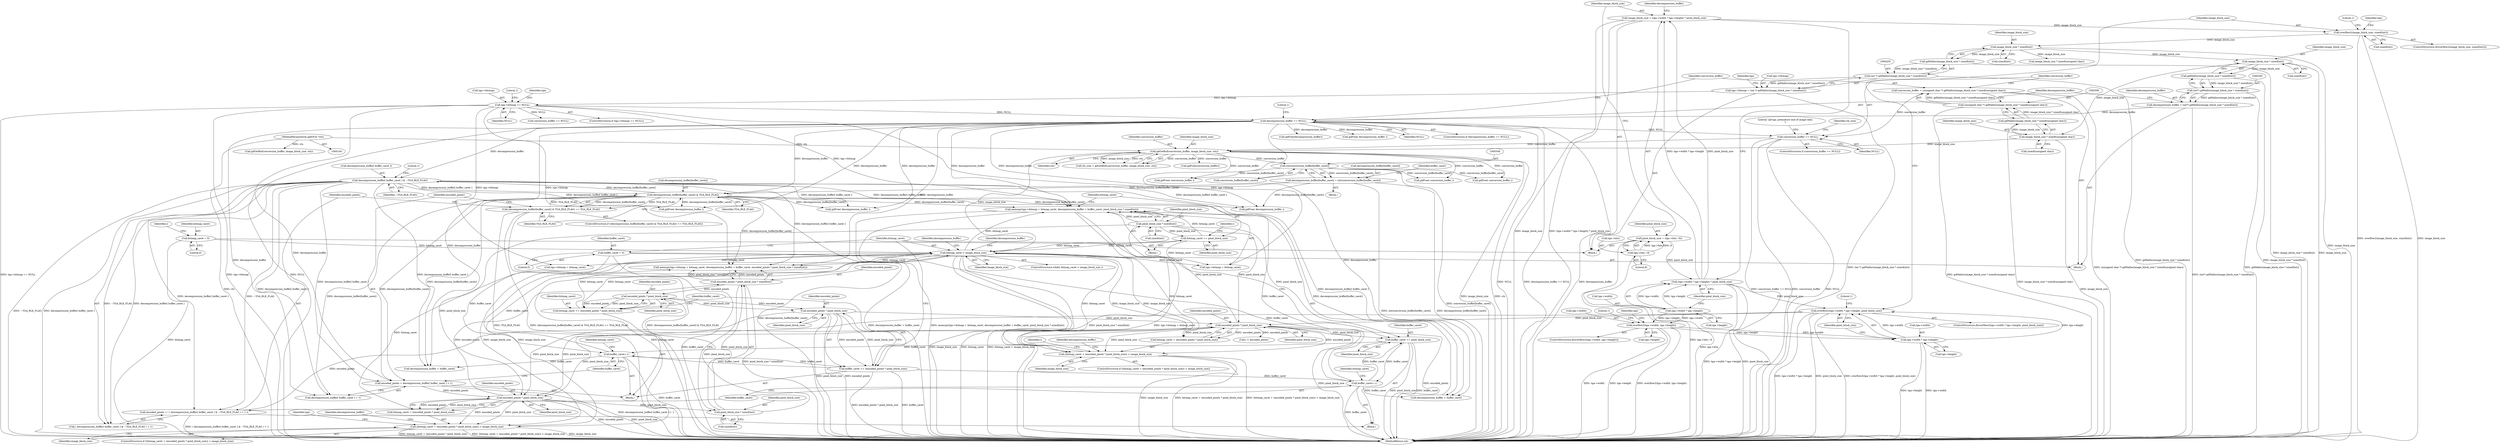 digraph "1_libgd_fb0e0cce0b9f25389ab56604c3547351617e1415@API" {
"1000409" [label="(Call,memcpy(tga->bitmap + bitmap_caret, decompression_buffer + buffer_caret, pixel_block_size * sizeof(int)))"];
"1000212" [label="(Call,tga->bitmap == NULL)"];
"1000200" [label="(Call,tga->bitmap = (int *) gdMalloc(image_block_size * sizeof(int)))"];
"1000204" [label="(Call,(int *) gdMalloc(image_block_size * sizeof(int)))"];
"1000206" [label="(Call,gdMalloc(image_block_size * sizeof(int)))"];
"1000207" [label="(Call,image_block_size * sizeof(int))"];
"1000177" [label="(Call,overflow2(image_block_size, sizeof(int)))"];
"1000117" [label="(Call,image_block_size = (tga->width * tga->height) * pixel_block_size)"];
"1000119" [label="(Call,(tga->width * tga->height) * pixel_block_size)"];
"1000120" [label="(Call,tga->width * tga->height)"];
"1000109" [label="(Call,pixel_block_size = (tga->bits / 8))"];
"1000111" [label="(Call,tga->bits / 8)"];
"1000422" [label="(Call,bitmap_caret += pixel_block_size)"];
"1000418" [label="(Call,pixel_block_size * sizeof(int))"];
"1000387" [label="(Call,encoded_pixels * pixel_block_size)"];
"1000372" [label="(Call,encoded_pixels = ( ( decompression_buffer[ buffer_caret ] & ~TGA_RLE_FLAG ) + 1 ))"];
"1000375" [label="(Call,decompression_buffer[ buffer_caret ] & ~TGA_RLE_FLAG)"];
"1000290" [label="(Call,decompression_buffer == NULL)"];
"1000280" [label="(Call,decompression_buffer = (int*) gdMalloc(image_block_size * sizeof(int)))"];
"1000282" [label="(Call,(int*) gdMalloc(image_block_size * sizeof(int)))"];
"1000284" [label="(Call,gdMalloc(image_block_size * sizeof(int)))"];
"1000285" [label="(Call,image_block_size * sizeof(int))"];
"1000365" [label="(Call,decompression_buffer[buffer_caret] & TGA_RLE_FLAG)"];
"1000344" [label="(Call,decompression_buffer[buffer_caret] = (int)conversion_buffer[buffer_caret])"];
"1000348" [label="(Call,(int)conversion_buffer[buffer_caret])"];
"1000320" [label="(Call,gdGetBuf(conversion_buffer, image_block_size, ctx))"];
"1000307" [label="(Call,conversion_buffer == NULL)"];
"1000297" [label="(Call,conversion_buffer = (unsigned char *) gdMalloc(image_block_size * sizeof(unsigned char)))"];
"1000299" [label="(Call,(unsigned char *) gdMalloc(image_block_size * sizeof(unsigned char)))"];
"1000301" [label="(Call,gdMalloc(image_block_size * sizeof(unsigned char)))"];
"1000302" [label="(Call,image_block_size * sizeof(unsigned char))"];
"1000105" [label="(MethodParameterIn,gdIOCtx *ctx)"];
"1000364" [label="(Call,(decompression_buffer[buffer_caret] & TGA_RLE_FLAG) == TGA_RLE_FLAG)"];
"1000477" [label="(Call,encoded_pixels * pixel_block_size)"];
"1000472" [label="(Call,encoded_pixels * pixel_block_size)"];
"1000464" [label="(Call,encoded_pixels * pixel_block_size * sizeof(int))"];
"1000443" [label="(Call,encoded_pixels * pixel_block_size)"];
"1000430" [label="(Call,encoded_pixels = decompression_buffer[ buffer_caret ] + 1)"];
"1000163" [label="(Call,overflow2(tga->width * tga->height, pixel_block_size))"];
"1000164" [label="(Call,tga->width * tga->height)"];
"1000151" [label="(Call,overflow2(tga->width, tga->height))"];
"1000466" [label="(Call,pixel_block_size * sizeof(int))"];
"1000359" [label="(Call,bitmap_caret < image_block_size)"];
"1000141" [label="(Call,bitmap_caret = 0)"];
"1000470" [label="(Call,bitmap_caret += (encoded_pixels * pixel_block_size))"];
"1000440" [label="(Call,(bitmap_caret + (encoded_pixels * pixel_block_size)) > image_block_size)"];
"1000384" [label="(Call,(bitmap_caret + (encoded_pixels * pixel_block_size)) > image_block_size)"];
"1000381" [label="(Call,buffer_caret++)"];
"1000355" [label="(Call,buffer_caret = 0)"];
"1000475" [label="(Call,buffer_caret += (encoded_pixels * pixel_block_size))"];
"1000437" [label="(Call,buffer_caret++)"];
"1000425" [label="(Call,buffer_caret += pixel_block_size)"];
"1000449" [label="(Identifier,decompression_buffer)"];
"1000150" [label="(ControlStructure,if(overflow2(tga->width, tga->height)))"];
"1000175" [label="(Literal,1)"];
"1000143" [label="(Literal,0)"];
"1000350" [label="(Call,conversion_buffer[buffer_caret])"];
"1000141" [label="(Call,bitmap_caret = 0)"];
"1000161" [label="(Literal,1)"];
"1000441" [label="(Call,bitmap_caret + (encoded_pixels * pixel_block_size))"];
"1000119" [label="(Call,(tga->width * tga->height) * pixel_block_size)"];
"1000407" [label="(Identifier,i)"];
"1000419" [label="(Identifier,pixel_block_size)"];
"1000466" [label="(Call,pixel_block_size * sizeof(int))"];
"1000177" [label="(Call,overflow2(image_block_size, sizeof(int)))"];
"1000120" [label="(Call,tga->width * tga->height)"];
"1000213" [label="(Call,tga->bitmap)"];
"1000431" [label="(Identifier,encoded_pixels)"];
"1000374" [label="(Call,( decompression_buffer[ buffer_caret ] & ~TGA_RLE_FLAG ) + 1)"];
"1000458" [label="(Identifier,tga)"];
"1000312" [label="(Literal,\"gd-tga: premature end of image data\n\")"];
"1000427" [label="(Identifier,pixel_block_size)"];
"1000308" [label="(Identifier,conversion_buffer)"];
"1000112" [label="(Call,tga->bits)"];
"1000107" [label="(Block,)"];
"1000281" [label="(Identifier,decompression_buffer)"];
"1000382" [label="(Identifier,buffer_caret)"];
"1000473" [label="(Identifier,encoded_pixels)"];
"1000372" [label="(Call,encoded_pixels = ( ( decompression_buffer[ buffer_caret ] & ~TGA_RLE_FLAG ) + 1 ))"];
"1000415" [label="(Call,decompression_buffer + buffer_caret)"];
"1000370" [label="(Identifier,TGA_RLE_FLAG)"];
"1000212" [label="(Call,tga->bitmap == NULL)"];
"1000209" [label="(Call,sizeof(int))"];
"1000361" [label="(Identifier,image_block_size)"];
"1000376" [label="(Call,decompression_buffer[ buffer_caret ])"];
"1000392" [label="(Call,gdFree( decompression_buffer ))"];
"1000357" [label="(Literal,0)"];
"1000403" [label="(Call,i < encoded_pixels)"];
"1000481" [label="(Identifier,decompression_buffer)"];
"1000127" [label="(Identifier,pixel_block_size)"];
"1000387" [label="(Call,encoded_pixels * pixel_block_size)"];
"1000424" [label="(Identifier,pixel_block_size)"];
"1000343" [label="(Block,)"];
"1000482" [label="(Call,gdFree( conversion_buffer ))"];
"1000393" [label="(Identifier,decompression_buffer)"];
"1000418" [label="(Call,pixel_block_size * sizeof(int))"];
"1000214" [label="(Identifier,tga)"];
"1000151" [label="(Call,overflow2(tga->width, tga->height))"];
"1000410" [label="(Call,tga->bitmap + bitmap_caret)"];
"1000296" [label="(Literal,1)"];
"1000331" [label="(Call,gdFree(decompression_buffer))"];
"1000155" [label="(Call,tga->height)"];
"1000442" [label="(Identifier,bitmap_caret)"];
"1000162" [label="(ControlStructure,if(overflow2(tga->width * tga->height, pixel_block_size)))"];
"1000444" [label="(Identifier,encoded_pixels)"];
"1000208" [label="(Identifier,image_block_size)"];
"1000379" [label="(Identifier,~TGA_RLE_FLAG)"];
"1000298" [label="(Identifier,conversion_buffer)"];
"1000364" [label="(Call,(decompression_buffer[buffer_caret] & TGA_RLE_FLAG) == TGA_RLE_FLAG)"];
"1000206" [label="(Call,gdMalloc(image_block_size * sizeof(int)))"];
"1000420" [label="(Call,sizeof(int))"];
"1000309" [label="(Identifier,NULL)"];
"1000345" [label="(Call,decompression_buffer[buffer_caret])"];
"1000360" [label="(Identifier,bitmap_caret)"];
"1000121" [label="(Call,tga->width)"];
"1000430" [label="(Call,encoded_pixels = decompression_buffer[ buffer_caret ] + 1)"];
"1000358" [label="(ControlStructure,while( bitmap_caret < image_block_size ))"];
"1000471" [label="(Identifier,bitmap_caret)"];
"1000280" [label="(Call,decompression_buffer = (int*) gdMalloc(image_block_size * sizeof(int)))"];
"1000111" [label="(Call,tga->bits / 8)"];
"1000465" [label="(Identifier,encoded_pixels)"];
"1000323" [label="(Identifier,ctx)"];
"1000461" [label="(Call,decompression_buffer + buffer_caret)"];
"1000390" [label="(Identifier,image_block_size)"];
"1000385" [label="(Call,bitmap_caret + (encoded_pixels * pixel_block_size))"];
"1000165" [label="(Call,tga->width)"];
"1000284" [label="(Call,gdMalloc(image_block_size * sizeof(int)))"];
"1000373" [label="(Identifier,encoded_pixels)"];
"1000304" [label="(Call,sizeof(unsigned char))"];
"1000432" [label="(Call,decompression_buffer[ buffer_caret ] + 1)"];
"1000423" [label="(Identifier,bitmap_caret)"];
"1000446" [label="(Identifier,image_block_size)"];
"1000168" [label="(Call,tga->height)"];
"1000381" [label="(Call,buffer_caret++)"];
"1000164" [label="(Call,tga->width * tga->height)"];
"1000109" [label="(Call,pixel_block_size = (tga->bits / 8))"];
"1000389" [label="(Identifier,pixel_block_size)"];
"1000386" [label="(Identifier,bitmap_caret)"];
"1000236" [label="(Call,conversion_buffer == NULL)"];
"1000365" [label="(Call,decompression_buffer[buffer_caret] & TGA_RLE_FLAG)"];
"1000142" [label="(Identifier,bitmap_caret)"];
"1000425" [label="(Call,buffer_caret += pixel_block_size)"];
"1000475" [label="(Call,buffer_caret += (encoded_pixels * pixel_block_size))"];
"1000384" [label="(Call,(bitmap_caret + (encoded_pixels * pixel_block_size)) > image_block_size)"];
"1000307" [label="(Call,conversion_buffer == NULL)"];
"1000371" [label="(Block,)"];
"1000303" [label="(Identifier,image_block_size)"];
"1000375" [label="(Call,decompression_buffer[ buffer_caret ] & ~TGA_RLE_FLAG)"];
"1000479" [label="(Identifier,pixel_block_size)"];
"1000231" [label="(Call,image_block_size * sizeof(unsigned char))"];
"1000401" [label="(Identifier,i)"];
"1000166" [label="(Identifier,tga)"];
"1000480" [label="(Call,gdFree( decompression_buffer ))"];
"1000426" [label="(Identifier,buffer_caret)"];
"1000110" [label="(Identifier,pixel_block_size)"];
"1000282" [label="(Call,(int*) gdMalloc(image_block_size * sizeof(int)))"];
"1000285" [label="(Call,image_block_size * sizeof(int))"];
"1000380" [label="(Literal,1)"];
"1000476" [label="(Identifier,buffer_caret)"];
"1000130" [label="(Identifier,decompression_buffer)"];
"1000474" [label="(Identifier,pixel_block_size)"];
"1000204" [label="(Call,(int *) gdMalloc(image_block_size * sizeof(int)))"];
"1000245" [label="(Call,gdGetBuf(conversion_buffer, image_block_size, ctx))"];
"1000468" [label="(Call,sizeof(int))"];
"1000313" [label="(Call,gdFree( decompression_buffer ))"];
"1000292" [label="(Identifier,NULL)"];
"1000287" [label="(Call,sizeof(int))"];
"1000438" [label="(Identifier,buffer_caret)"];
"1000344" [label="(Call,decompression_buffer[buffer_caret] = (int)conversion_buffer[buffer_caret])"];
"1000189" [label="(Identifier,tga)"];
"1000472" [label="(Call,encoded_pixels * pixel_block_size)"];
"1000301" [label="(Call,gdMalloc(image_block_size * sizeof(unsigned char)))"];
"1000467" [label="(Identifier,pixel_block_size)"];
"1000456" [label="(Call,tga->bitmap + bitmap_caret)"];
"1000445" [label="(Identifier,pixel_block_size)"];
"1000394" [label="(Call,gdFree( conversion_buffer ))"];
"1000219" [label="(Literal,1)"];
"1000224" [label="(Block,)"];
"1000201" [label="(Call,tga->bitmap)"];
"1000211" [label="(ControlStructure,if (tga->bitmap == NULL))"];
"1000356" [label="(Identifier,buffer_caret)"];
"1000383" [label="(ControlStructure,if ((bitmap_caret + (encoded_pixels * pixel_block_size)) > image_block_size))"];
"1000322" [label="(Identifier,image_block_size)"];
"1000408" [label="(Block,)"];
"1000117" [label="(Call,image_block_size = (tga->width * tga->height) * pixel_block_size)"];
"1000321" [label="(Identifier,conversion_buffer)"];
"1000222" [label="(Identifier,tga)"];
"1000118" [label="(Identifier,image_block_size)"];
"1000450" [label="(Call,gdFree( conversion_buffer ))"];
"1000105" [label="(MethodParameterIn,gdIOCtx *ctx)"];
"1000289" [label="(ControlStructure,if (decompression_buffer == NULL))"];
"1000409" [label="(Call,memcpy(tga->bitmap + bitmap_caret, decompression_buffer + buffer_caret, pixel_block_size * sizeof(int)))"];
"1000184" [label="(Literal,1)"];
"1000176" [label="(ControlStructure,if(overflow2(image_block_size, sizeof(int))))"];
"1000437" [label="(Call,buffer_caret++)"];
"1000318" [label="(Call,rle_size = gdGetBuf(conversion_buffer, image_block_size, ctx))"];
"1000216" [label="(Identifier,NULL)"];
"1000367" [label="(Identifier,decompression_buffer)"];
"1000487" [label="(MethodReturn,int)"];
"1000478" [label="(Identifier,encoded_pixels)"];
"1000440" [label="(Call,(bitmap_caret + (encoded_pixels * pixel_block_size)) > image_block_size)"];
"1000319" [label="(Identifier,rle_size)"];
"1000355" [label="(Call,buffer_caret = 0)"];
"1000363" [label="(ControlStructure,if ((decompression_buffer[buffer_caret] & TGA_RLE_FLAG) == TGA_RLE_FLAG))"];
"1000477" [label="(Call,encoded_pixels * pixel_block_size)"];
"1000171" [label="(Identifier,pixel_block_size)"];
"1000448" [label="(Call,gdFree( decompression_buffer ))"];
"1000369" [label="(Identifier,TGA_RLE_FLAG)"];
"1000200" [label="(Call,tga->bitmap = (int *) gdMalloc(image_block_size * sizeof(int)))"];
"1000207" [label="(Call,image_block_size * sizeof(int))"];
"1000179" [label="(Call,sizeof(int))"];
"1000302" [label="(Call,image_block_size * sizeof(unsigned char))"];
"1000299" [label="(Call,(unsigned char *) gdMalloc(image_block_size * sizeof(unsigned char)))"];
"1000470" [label="(Call,bitmap_caret += (encoded_pixels * pixel_block_size))"];
"1000464" [label="(Call,encoded_pixels * pixel_block_size * sizeof(int))"];
"1000152" [label="(Call,tga->width)"];
"1000455" [label="(Call,memcpy(tga->bitmap + bitmap_caret, decompression_buffer + buffer_caret, encoded_pixels * pixel_block_size * sizeof(int)))"];
"1000297" [label="(Call,conversion_buffer = (unsigned char *) gdMalloc(image_block_size * sizeof(unsigned char)))"];
"1000388" [label="(Identifier,encoded_pixels)"];
"1000429" [label="(Block,)"];
"1000178" [label="(Identifier,image_block_size)"];
"1000291" [label="(Identifier,decompression_buffer)"];
"1000115" [label="(Literal,8)"];
"1000124" [label="(Call,tga->height)"];
"1000286" [label="(Identifier,image_block_size)"];
"1000348" [label="(Call,(int)conversion_buffer[buffer_caret])"];
"1000290" [label="(Call,decompression_buffer == NULL)"];
"1000443" [label="(Call,encoded_pixels * pixel_block_size)"];
"1000306" [label="(ControlStructure,if (conversion_buffer == NULL))"];
"1000329" [label="(Call,gdFree(conversion_buffer))"];
"1000146" [label="(Identifier,i)"];
"1000422" [label="(Call,bitmap_caret += pixel_block_size)"];
"1000354" [label="(Identifier,buffer_caret)"];
"1000163" [label="(Call,overflow2(tga->width * tga->height, pixel_block_size))"];
"1000320" [label="(Call,gdGetBuf(conversion_buffer, image_block_size, ctx))"];
"1000439" [label="(ControlStructure,if ((bitmap_caret + (encoded_pixels * pixel_block_size)) > image_block_size))"];
"1000359" [label="(Call,bitmap_caret < image_block_size)"];
"1000366" [label="(Call,decompression_buffer[buffer_caret])"];
"1000409" -> "1000408"  [label="AST: "];
"1000409" -> "1000418"  [label="CFG: "];
"1000410" -> "1000409"  [label="AST: "];
"1000415" -> "1000409"  [label="AST: "];
"1000418" -> "1000409"  [label="AST: "];
"1000423" -> "1000409"  [label="CFG: "];
"1000409" -> "1000487"  [label="DDG: memcpy(tga->bitmap + bitmap_caret, decompression_buffer + buffer_caret, pixel_block_size * sizeof(int))"];
"1000409" -> "1000487"  [label="DDG: pixel_block_size * sizeof(int)"];
"1000409" -> "1000487"  [label="DDG: tga->bitmap + bitmap_caret"];
"1000409" -> "1000487"  [label="DDG: decompression_buffer + buffer_caret"];
"1000212" -> "1000409"  [label="DDG: tga->bitmap"];
"1000422" -> "1000409"  [label="DDG: bitmap_caret"];
"1000359" -> "1000409"  [label="DDG: bitmap_caret"];
"1000290" -> "1000409"  [label="DDG: decompression_buffer"];
"1000375" -> "1000409"  [label="DDG: decompression_buffer[ buffer_caret ]"];
"1000365" -> "1000409"  [label="DDG: decompression_buffer[buffer_caret]"];
"1000381" -> "1000409"  [label="DDG: buffer_caret"];
"1000418" -> "1000409"  [label="DDG: pixel_block_size"];
"1000212" -> "1000211"  [label="AST: "];
"1000212" -> "1000216"  [label="CFG: "];
"1000213" -> "1000212"  [label="AST: "];
"1000216" -> "1000212"  [label="AST: "];
"1000219" -> "1000212"  [label="CFG: "];
"1000222" -> "1000212"  [label="CFG: "];
"1000212" -> "1000487"  [label="DDG: NULL"];
"1000212" -> "1000487"  [label="DDG: tga->bitmap == NULL"];
"1000212" -> "1000487"  [label="DDG: tga->bitmap"];
"1000200" -> "1000212"  [label="DDG: tga->bitmap"];
"1000212" -> "1000236"  [label="DDG: NULL"];
"1000212" -> "1000290"  [label="DDG: NULL"];
"1000212" -> "1000410"  [label="DDG: tga->bitmap"];
"1000212" -> "1000455"  [label="DDG: tga->bitmap"];
"1000212" -> "1000456"  [label="DDG: tga->bitmap"];
"1000200" -> "1000107"  [label="AST: "];
"1000200" -> "1000204"  [label="CFG: "];
"1000201" -> "1000200"  [label="AST: "];
"1000204" -> "1000200"  [label="AST: "];
"1000214" -> "1000200"  [label="CFG: "];
"1000200" -> "1000487"  [label="DDG: (int *) gdMalloc(image_block_size * sizeof(int))"];
"1000204" -> "1000200"  [label="DDG: gdMalloc(image_block_size * sizeof(int))"];
"1000204" -> "1000206"  [label="CFG: "];
"1000205" -> "1000204"  [label="AST: "];
"1000206" -> "1000204"  [label="AST: "];
"1000204" -> "1000487"  [label="DDG: gdMalloc(image_block_size * sizeof(int))"];
"1000206" -> "1000204"  [label="DDG: image_block_size * sizeof(int)"];
"1000206" -> "1000207"  [label="CFG: "];
"1000207" -> "1000206"  [label="AST: "];
"1000206" -> "1000487"  [label="DDG: image_block_size * sizeof(int)"];
"1000207" -> "1000206"  [label="DDG: image_block_size"];
"1000207" -> "1000209"  [label="CFG: "];
"1000208" -> "1000207"  [label="AST: "];
"1000209" -> "1000207"  [label="AST: "];
"1000207" -> "1000487"  [label="DDG: image_block_size"];
"1000177" -> "1000207"  [label="DDG: image_block_size"];
"1000207" -> "1000231"  [label="DDG: image_block_size"];
"1000207" -> "1000285"  [label="DDG: image_block_size"];
"1000177" -> "1000176"  [label="AST: "];
"1000177" -> "1000179"  [label="CFG: "];
"1000178" -> "1000177"  [label="AST: "];
"1000179" -> "1000177"  [label="AST: "];
"1000184" -> "1000177"  [label="CFG: "];
"1000189" -> "1000177"  [label="CFG: "];
"1000177" -> "1000487"  [label="DDG: image_block_size"];
"1000177" -> "1000487"  [label="DDG: overflow2(image_block_size, sizeof(int))"];
"1000117" -> "1000177"  [label="DDG: image_block_size"];
"1000117" -> "1000107"  [label="AST: "];
"1000117" -> "1000119"  [label="CFG: "];
"1000118" -> "1000117"  [label="AST: "];
"1000119" -> "1000117"  [label="AST: "];
"1000130" -> "1000117"  [label="CFG: "];
"1000117" -> "1000487"  [label="DDG: image_block_size"];
"1000117" -> "1000487"  [label="DDG: (tga->width * tga->height) * pixel_block_size"];
"1000119" -> "1000117"  [label="DDG: tga->width * tga->height"];
"1000119" -> "1000117"  [label="DDG: pixel_block_size"];
"1000119" -> "1000127"  [label="CFG: "];
"1000120" -> "1000119"  [label="AST: "];
"1000127" -> "1000119"  [label="AST: "];
"1000119" -> "1000487"  [label="DDG: pixel_block_size"];
"1000119" -> "1000487"  [label="DDG: tga->width * tga->height"];
"1000120" -> "1000119"  [label="DDG: tga->width"];
"1000120" -> "1000119"  [label="DDG: tga->height"];
"1000109" -> "1000119"  [label="DDG: pixel_block_size"];
"1000119" -> "1000163"  [label="DDG: pixel_block_size"];
"1000120" -> "1000124"  [label="CFG: "];
"1000121" -> "1000120"  [label="AST: "];
"1000124" -> "1000120"  [label="AST: "];
"1000127" -> "1000120"  [label="CFG: "];
"1000120" -> "1000151"  [label="DDG: tga->width"];
"1000120" -> "1000151"  [label="DDG: tga->height"];
"1000109" -> "1000107"  [label="AST: "];
"1000109" -> "1000111"  [label="CFG: "];
"1000110" -> "1000109"  [label="AST: "];
"1000111" -> "1000109"  [label="AST: "];
"1000118" -> "1000109"  [label="CFG: "];
"1000109" -> "1000487"  [label="DDG: tga->bits / 8"];
"1000111" -> "1000109"  [label="DDG: tga->bits"];
"1000111" -> "1000109"  [label="DDG: 8"];
"1000111" -> "1000115"  [label="CFG: "];
"1000112" -> "1000111"  [label="AST: "];
"1000115" -> "1000111"  [label="AST: "];
"1000111" -> "1000487"  [label="DDG: tga->bits"];
"1000422" -> "1000408"  [label="AST: "];
"1000422" -> "1000424"  [label="CFG: "];
"1000423" -> "1000422"  [label="AST: "];
"1000424" -> "1000422"  [label="AST: "];
"1000407" -> "1000422"  [label="CFG: "];
"1000422" -> "1000359"  [label="DDG: bitmap_caret"];
"1000422" -> "1000410"  [label="DDG: bitmap_caret"];
"1000418" -> "1000422"  [label="DDG: pixel_block_size"];
"1000359" -> "1000422"  [label="DDG: bitmap_caret"];
"1000418" -> "1000420"  [label="CFG: "];
"1000419" -> "1000418"  [label="AST: "];
"1000420" -> "1000418"  [label="AST: "];
"1000418" -> "1000387"  [label="DDG: pixel_block_size"];
"1000387" -> "1000418"  [label="DDG: pixel_block_size"];
"1000418" -> "1000425"  [label="DDG: pixel_block_size"];
"1000418" -> "1000443"  [label="DDG: pixel_block_size"];
"1000387" -> "1000385"  [label="AST: "];
"1000387" -> "1000389"  [label="CFG: "];
"1000388" -> "1000387"  [label="AST: "];
"1000389" -> "1000387"  [label="AST: "];
"1000385" -> "1000387"  [label="CFG: "];
"1000387" -> "1000487"  [label="DDG: pixel_block_size"];
"1000387" -> "1000487"  [label="DDG: encoded_pixels"];
"1000387" -> "1000384"  [label="DDG: encoded_pixels"];
"1000387" -> "1000384"  [label="DDG: pixel_block_size"];
"1000387" -> "1000385"  [label="DDG: encoded_pixels"];
"1000387" -> "1000385"  [label="DDG: pixel_block_size"];
"1000372" -> "1000387"  [label="DDG: encoded_pixels"];
"1000477" -> "1000387"  [label="DDG: pixel_block_size"];
"1000163" -> "1000387"  [label="DDG: pixel_block_size"];
"1000387" -> "1000403"  [label="DDG: encoded_pixels"];
"1000387" -> "1000425"  [label="DDG: pixel_block_size"];
"1000387" -> "1000443"  [label="DDG: pixel_block_size"];
"1000372" -> "1000371"  [label="AST: "];
"1000372" -> "1000374"  [label="CFG: "];
"1000373" -> "1000372"  [label="AST: "];
"1000374" -> "1000372"  [label="AST: "];
"1000382" -> "1000372"  [label="CFG: "];
"1000372" -> "1000487"  [label="DDG: ( decompression_buffer[ buffer_caret ] & ~TGA_RLE_FLAG ) + 1"];
"1000375" -> "1000372"  [label="DDG: decompression_buffer[ buffer_caret ]"];
"1000375" -> "1000372"  [label="DDG: ~TGA_RLE_FLAG"];
"1000375" -> "1000374"  [label="AST: "];
"1000375" -> "1000379"  [label="CFG: "];
"1000376" -> "1000375"  [label="AST: "];
"1000379" -> "1000375"  [label="AST: "];
"1000380" -> "1000375"  [label="CFG: "];
"1000375" -> "1000487"  [label="DDG: decompression_buffer[ buffer_caret ]"];
"1000375" -> "1000487"  [label="DDG: ~TGA_RLE_FLAG"];
"1000375" -> "1000365"  [label="DDG: decompression_buffer[ buffer_caret ]"];
"1000375" -> "1000374"  [label="DDG: decompression_buffer[ buffer_caret ]"];
"1000375" -> "1000374"  [label="DDG: ~TGA_RLE_FLAG"];
"1000290" -> "1000375"  [label="DDG: decompression_buffer"];
"1000365" -> "1000375"  [label="DDG: decompression_buffer[buffer_caret]"];
"1000375" -> "1000392"  [label="DDG: decompression_buffer[ buffer_caret ]"];
"1000375" -> "1000415"  [label="DDG: decompression_buffer[ buffer_caret ]"];
"1000375" -> "1000430"  [label="DDG: decompression_buffer[ buffer_caret ]"];
"1000375" -> "1000432"  [label="DDG: decompression_buffer[ buffer_caret ]"];
"1000375" -> "1000448"  [label="DDG: decompression_buffer[ buffer_caret ]"];
"1000375" -> "1000455"  [label="DDG: decompression_buffer[ buffer_caret ]"];
"1000375" -> "1000461"  [label="DDG: decompression_buffer[ buffer_caret ]"];
"1000375" -> "1000480"  [label="DDG: decompression_buffer[ buffer_caret ]"];
"1000290" -> "1000289"  [label="AST: "];
"1000290" -> "1000292"  [label="CFG: "];
"1000291" -> "1000290"  [label="AST: "];
"1000292" -> "1000290"  [label="AST: "];
"1000296" -> "1000290"  [label="CFG: "];
"1000298" -> "1000290"  [label="CFG: "];
"1000290" -> "1000487"  [label="DDG: decompression_buffer"];
"1000290" -> "1000487"  [label="DDG: NULL"];
"1000290" -> "1000487"  [label="DDG: decompression_buffer == NULL"];
"1000280" -> "1000290"  [label="DDG: decompression_buffer"];
"1000290" -> "1000307"  [label="DDG: NULL"];
"1000290" -> "1000313"  [label="DDG: decompression_buffer"];
"1000290" -> "1000331"  [label="DDG: decompression_buffer"];
"1000290" -> "1000365"  [label="DDG: decompression_buffer"];
"1000290" -> "1000392"  [label="DDG: decompression_buffer"];
"1000290" -> "1000415"  [label="DDG: decompression_buffer"];
"1000290" -> "1000430"  [label="DDG: decompression_buffer"];
"1000290" -> "1000432"  [label="DDG: decompression_buffer"];
"1000290" -> "1000448"  [label="DDG: decompression_buffer"];
"1000290" -> "1000455"  [label="DDG: decompression_buffer"];
"1000290" -> "1000461"  [label="DDG: decompression_buffer"];
"1000290" -> "1000480"  [label="DDG: decompression_buffer"];
"1000280" -> "1000224"  [label="AST: "];
"1000280" -> "1000282"  [label="CFG: "];
"1000281" -> "1000280"  [label="AST: "];
"1000282" -> "1000280"  [label="AST: "];
"1000291" -> "1000280"  [label="CFG: "];
"1000280" -> "1000487"  [label="DDG: (int*) gdMalloc(image_block_size * sizeof(int))"];
"1000282" -> "1000280"  [label="DDG: gdMalloc(image_block_size * sizeof(int))"];
"1000282" -> "1000284"  [label="CFG: "];
"1000283" -> "1000282"  [label="AST: "];
"1000284" -> "1000282"  [label="AST: "];
"1000282" -> "1000487"  [label="DDG: gdMalloc(image_block_size * sizeof(int))"];
"1000284" -> "1000282"  [label="DDG: image_block_size * sizeof(int)"];
"1000284" -> "1000285"  [label="CFG: "];
"1000285" -> "1000284"  [label="AST: "];
"1000284" -> "1000487"  [label="DDG: image_block_size * sizeof(int)"];
"1000285" -> "1000284"  [label="DDG: image_block_size"];
"1000285" -> "1000287"  [label="CFG: "];
"1000286" -> "1000285"  [label="AST: "];
"1000287" -> "1000285"  [label="AST: "];
"1000285" -> "1000487"  [label="DDG: image_block_size"];
"1000285" -> "1000302"  [label="DDG: image_block_size"];
"1000365" -> "1000364"  [label="AST: "];
"1000365" -> "1000369"  [label="CFG: "];
"1000366" -> "1000365"  [label="AST: "];
"1000369" -> "1000365"  [label="AST: "];
"1000370" -> "1000365"  [label="CFG: "];
"1000365" -> "1000487"  [label="DDG: decompression_buffer[buffer_caret]"];
"1000365" -> "1000364"  [label="DDG: decompression_buffer[buffer_caret]"];
"1000365" -> "1000364"  [label="DDG: TGA_RLE_FLAG"];
"1000344" -> "1000365"  [label="DDG: decompression_buffer[buffer_caret]"];
"1000364" -> "1000365"  [label="DDG: TGA_RLE_FLAG"];
"1000365" -> "1000392"  [label="DDG: decompression_buffer[buffer_caret]"];
"1000365" -> "1000415"  [label="DDG: decompression_buffer[buffer_caret]"];
"1000365" -> "1000430"  [label="DDG: decompression_buffer[buffer_caret]"];
"1000365" -> "1000432"  [label="DDG: decompression_buffer[buffer_caret]"];
"1000365" -> "1000448"  [label="DDG: decompression_buffer[buffer_caret]"];
"1000365" -> "1000455"  [label="DDG: decompression_buffer[buffer_caret]"];
"1000365" -> "1000461"  [label="DDG: decompression_buffer[buffer_caret]"];
"1000365" -> "1000480"  [label="DDG: decompression_buffer[buffer_caret]"];
"1000344" -> "1000343"  [label="AST: "];
"1000344" -> "1000348"  [label="CFG: "];
"1000345" -> "1000344"  [label="AST: "];
"1000348" -> "1000344"  [label="AST: "];
"1000354" -> "1000344"  [label="CFG: "];
"1000344" -> "1000487"  [label="DDG: (int)conversion_buffer[buffer_caret]"];
"1000344" -> "1000487"  [label="DDG: decompression_buffer[buffer_caret]"];
"1000348" -> "1000344"  [label="DDG: conversion_buffer[buffer_caret]"];
"1000344" -> "1000480"  [label="DDG: decompression_buffer[buffer_caret]"];
"1000348" -> "1000350"  [label="CFG: "];
"1000349" -> "1000348"  [label="AST: "];
"1000350" -> "1000348"  [label="AST: "];
"1000348" -> "1000487"  [label="DDG: conversion_buffer[buffer_caret]"];
"1000320" -> "1000348"  [label="DDG: conversion_buffer"];
"1000348" -> "1000394"  [label="DDG: conversion_buffer[buffer_caret]"];
"1000348" -> "1000450"  [label="DDG: conversion_buffer[buffer_caret]"];
"1000348" -> "1000482"  [label="DDG: conversion_buffer[buffer_caret]"];
"1000320" -> "1000318"  [label="AST: "];
"1000320" -> "1000323"  [label="CFG: "];
"1000321" -> "1000320"  [label="AST: "];
"1000322" -> "1000320"  [label="AST: "];
"1000323" -> "1000320"  [label="AST: "];
"1000318" -> "1000320"  [label="CFG: "];
"1000320" -> "1000487"  [label="DDG: image_block_size"];
"1000320" -> "1000487"  [label="DDG: ctx"];
"1000320" -> "1000318"  [label="DDG: conversion_buffer"];
"1000320" -> "1000318"  [label="DDG: image_block_size"];
"1000320" -> "1000318"  [label="DDG: ctx"];
"1000307" -> "1000320"  [label="DDG: conversion_buffer"];
"1000302" -> "1000320"  [label="DDG: image_block_size"];
"1000105" -> "1000320"  [label="DDG: ctx"];
"1000320" -> "1000329"  [label="DDG: conversion_buffer"];
"1000320" -> "1000359"  [label="DDG: image_block_size"];
"1000320" -> "1000394"  [label="DDG: conversion_buffer"];
"1000320" -> "1000450"  [label="DDG: conversion_buffer"];
"1000320" -> "1000482"  [label="DDG: conversion_buffer"];
"1000307" -> "1000306"  [label="AST: "];
"1000307" -> "1000309"  [label="CFG: "];
"1000308" -> "1000307"  [label="AST: "];
"1000309" -> "1000307"  [label="AST: "];
"1000312" -> "1000307"  [label="CFG: "];
"1000319" -> "1000307"  [label="CFG: "];
"1000307" -> "1000487"  [label="DDG: NULL"];
"1000307" -> "1000487"  [label="DDG: conversion_buffer == NULL"];
"1000307" -> "1000487"  [label="DDG: conversion_buffer"];
"1000297" -> "1000307"  [label="DDG: conversion_buffer"];
"1000297" -> "1000224"  [label="AST: "];
"1000297" -> "1000299"  [label="CFG: "];
"1000298" -> "1000297"  [label="AST: "];
"1000299" -> "1000297"  [label="AST: "];
"1000308" -> "1000297"  [label="CFG: "];
"1000297" -> "1000487"  [label="DDG: (unsigned char *) gdMalloc(image_block_size * sizeof(unsigned char))"];
"1000299" -> "1000297"  [label="DDG: gdMalloc(image_block_size * sizeof(unsigned char))"];
"1000299" -> "1000301"  [label="CFG: "];
"1000300" -> "1000299"  [label="AST: "];
"1000301" -> "1000299"  [label="AST: "];
"1000299" -> "1000487"  [label="DDG: gdMalloc(image_block_size * sizeof(unsigned char))"];
"1000301" -> "1000299"  [label="DDG: image_block_size * sizeof(unsigned char)"];
"1000301" -> "1000302"  [label="CFG: "];
"1000302" -> "1000301"  [label="AST: "];
"1000301" -> "1000487"  [label="DDG: image_block_size * sizeof(unsigned char)"];
"1000302" -> "1000301"  [label="DDG: image_block_size"];
"1000302" -> "1000304"  [label="CFG: "];
"1000303" -> "1000302"  [label="AST: "];
"1000304" -> "1000302"  [label="AST: "];
"1000302" -> "1000487"  [label="DDG: image_block_size"];
"1000105" -> "1000104"  [label="AST: "];
"1000105" -> "1000487"  [label="DDG: ctx"];
"1000105" -> "1000245"  [label="DDG: ctx"];
"1000364" -> "1000363"  [label="AST: "];
"1000364" -> "1000370"  [label="CFG: "];
"1000370" -> "1000364"  [label="AST: "];
"1000373" -> "1000364"  [label="CFG: "];
"1000431" -> "1000364"  [label="CFG: "];
"1000364" -> "1000487"  [label="DDG: decompression_buffer[buffer_caret] & TGA_RLE_FLAG"];
"1000364" -> "1000487"  [label="DDG: TGA_RLE_FLAG"];
"1000364" -> "1000487"  [label="DDG: (decompression_buffer[buffer_caret] & TGA_RLE_FLAG) == TGA_RLE_FLAG"];
"1000477" -> "1000475"  [label="AST: "];
"1000477" -> "1000479"  [label="CFG: "];
"1000478" -> "1000477"  [label="AST: "];
"1000479" -> "1000477"  [label="AST: "];
"1000475" -> "1000477"  [label="CFG: "];
"1000477" -> "1000487"  [label="DDG: pixel_block_size"];
"1000477" -> "1000487"  [label="DDG: encoded_pixels"];
"1000477" -> "1000443"  [label="DDG: pixel_block_size"];
"1000477" -> "1000475"  [label="DDG: encoded_pixels"];
"1000477" -> "1000475"  [label="DDG: pixel_block_size"];
"1000472" -> "1000477"  [label="DDG: encoded_pixels"];
"1000472" -> "1000477"  [label="DDG: pixel_block_size"];
"1000472" -> "1000470"  [label="AST: "];
"1000472" -> "1000474"  [label="CFG: "];
"1000473" -> "1000472"  [label="AST: "];
"1000474" -> "1000472"  [label="AST: "];
"1000470" -> "1000472"  [label="CFG: "];
"1000472" -> "1000470"  [label="DDG: encoded_pixels"];
"1000472" -> "1000470"  [label="DDG: pixel_block_size"];
"1000464" -> "1000472"  [label="DDG: encoded_pixels"];
"1000466" -> "1000472"  [label="DDG: pixel_block_size"];
"1000464" -> "1000455"  [label="AST: "];
"1000464" -> "1000466"  [label="CFG: "];
"1000465" -> "1000464"  [label="AST: "];
"1000466" -> "1000464"  [label="AST: "];
"1000455" -> "1000464"  [label="CFG: "];
"1000464" -> "1000487"  [label="DDG: pixel_block_size * sizeof(int)"];
"1000464" -> "1000455"  [label="DDG: encoded_pixels"];
"1000464" -> "1000455"  [label="DDG: pixel_block_size * sizeof(int)"];
"1000443" -> "1000464"  [label="DDG: encoded_pixels"];
"1000466" -> "1000464"  [label="DDG: pixel_block_size"];
"1000443" -> "1000441"  [label="AST: "];
"1000443" -> "1000445"  [label="CFG: "];
"1000444" -> "1000443"  [label="AST: "];
"1000445" -> "1000443"  [label="AST: "];
"1000441" -> "1000443"  [label="CFG: "];
"1000443" -> "1000487"  [label="DDG: pixel_block_size"];
"1000443" -> "1000487"  [label="DDG: encoded_pixels"];
"1000443" -> "1000440"  [label="DDG: encoded_pixels"];
"1000443" -> "1000440"  [label="DDG: pixel_block_size"];
"1000443" -> "1000441"  [label="DDG: encoded_pixels"];
"1000443" -> "1000441"  [label="DDG: pixel_block_size"];
"1000430" -> "1000443"  [label="DDG: encoded_pixels"];
"1000163" -> "1000443"  [label="DDG: pixel_block_size"];
"1000443" -> "1000466"  [label="DDG: pixel_block_size"];
"1000430" -> "1000429"  [label="AST: "];
"1000430" -> "1000432"  [label="CFG: "];
"1000431" -> "1000430"  [label="AST: "];
"1000432" -> "1000430"  [label="AST: "];
"1000438" -> "1000430"  [label="CFG: "];
"1000430" -> "1000487"  [label="DDG: decompression_buffer[ buffer_caret ] + 1"];
"1000163" -> "1000162"  [label="AST: "];
"1000163" -> "1000171"  [label="CFG: "];
"1000164" -> "1000163"  [label="AST: "];
"1000171" -> "1000163"  [label="AST: "];
"1000175" -> "1000163"  [label="CFG: "];
"1000178" -> "1000163"  [label="CFG: "];
"1000163" -> "1000487"  [label="DDG: tga->width * tga->height"];
"1000163" -> "1000487"  [label="DDG: pixel_block_size"];
"1000163" -> "1000487"  [label="DDG: overflow2(tga->width * tga->height, pixel_block_size)"];
"1000164" -> "1000163"  [label="DDG: tga->width"];
"1000164" -> "1000163"  [label="DDG: tga->height"];
"1000164" -> "1000168"  [label="CFG: "];
"1000165" -> "1000164"  [label="AST: "];
"1000168" -> "1000164"  [label="AST: "];
"1000171" -> "1000164"  [label="CFG: "];
"1000164" -> "1000487"  [label="DDG: tga->height"];
"1000164" -> "1000487"  [label="DDG: tga->width"];
"1000151" -> "1000164"  [label="DDG: tga->width"];
"1000151" -> "1000164"  [label="DDG: tga->height"];
"1000151" -> "1000150"  [label="AST: "];
"1000151" -> "1000155"  [label="CFG: "];
"1000152" -> "1000151"  [label="AST: "];
"1000155" -> "1000151"  [label="AST: "];
"1000161" -> "1000151"  [label="CFG: "];
"1000166" -> "1000151"  [label="CFG: "];
"1000151" -> "1000487"  [label="DDG: overflow2(tga->width, tga->height)"];
"1000151" -> "1000487"  [label="DDG: tga->width"];
"1000151" -> "1000487"  [label="DDG: tga->height"];
"1000466" -> "1000468"  [label="CFG: "];
"1000467" -> "1000466"  [label="AST: "];
"1000468" -> "1000466"  [label="AST: "];
"1000359" -> "1000358"  [label="AST: "];
"1000359" -> "1000361"  [label="CFG: "];
"1000360" -> "1000359"  [label="AST: "];
"1000361" -> "1000359"  [label="AST: "];
"1000367" -> "1000359"  [label="CFG: "];
"1000481" -> "1000359"  [label="CFG: "];
"1000359" -> "1000487"  [label="DDG: image_block_size"];
"1000359" -> "1000487"  [label="DDG: bitmap_caret"];
"1000359" -> "1000487"  [label="DDG: bitmap_caret < image_block_size"];
"1000141" -> "1000359"  [label="DDG: bitmap_caret"];
"1000470" -> "1000359"  [label="DDG: bitmap_caret"];
"1000440" -> "1000359"  [label="DDG: image_block_size"];
"1000384" -> "1000359"  [label="DDG: image_block_size"];
"1000359" -> "1000384"  [label="DDG: bitmap_caret"];
"1000359" -> "1000384"  [label="DDG: image_block_size"];
"1000359" -> "1000385"  [label="DDG: bitmap_caret"];
"1000359" -> "1000410"  [label="DDG: bitmap_caret"];
"1000359" -> "1000440"  [label="DDG: bitmap_caret"];
"1000359" -> "1000440"  [label="DDG: image_block_size"];
"1000359" -> "1000441"  [label="DDG: bitmap_caret"];
"1000359" -> "1000455"  [label="DDG: bitmap_caret"];
"1000359" -> "1000456"  [label="DDG: bitmap_caret"];
"1000359" -> "1000470"  [label="DDG: bitmap_caret"];
"1000141" -> "1000107"  [label="AST: "];
"1000141" -> "1000143"  [label="CFG: "];
"1000142" -> "1000141"  [label="AST: "];
"1000143" -> "1000141"  [label="AST: "];
"1000146" -> "1000141"  [label="CFG: "];
"1000141" -> "1000487"  [label="DDG: bitmap_caret"];
"1000470" -> "1000429"  [label="AST: "];
"1000471" -> "1000470"  [label="AST: "];
"1000476" -> "1000470"  [label="CFG: "];
"1000440" -> "1000439"  [label="AST: "];
"1000440" -> "1000446"  [label="CFG: "];
"1000441" -> "1000440"  [label="AST: "];
"1000446" -> "1000440"  [label="AST: "];
"1000449" -> "1000440"  [label="CFG: "];
"1000458" -> "1000440"  [label="CFG: "];
"1000440" -> "1000487"  [label="DDG: (bitmap_caret + (encoded_pixels * pixel_block_size)) > image_block_size"];
"1000440" -> "1000487"  [label="DDG: image_block_size"];
"1000440" -> "1000487"  [label="DDG: bitmap_caret + (encoded_pixels * pixel_block_size)"];
"1000384" -> "1000383"  [label="AST: "];
"1000384" -> "1000390"  [label="CFG: "];
"1000385" -> "1000384"  [label="AST: "];
"1000390" -> "1000384"  [label="AST: "];
"1000393" -> "1000384"  [label="CFG: "];
"1000401" -> "1000384"  [label="CFG: "];
"1000384" -> "1000487"  [label="DDG: (bitmap_caret + (encoded_pixels * pixel_block_size)) > image_block_size"];
"1000384" -> "1000487"  [label="DDG: image_block_size"];
"1000384" -> "1000487"  [label="DDG: bitmap_caret + (encoded_pixels * pixel_block_size)"];
"1000381" -> "1000371"  [label="AST: "];
"1000381" -> "1000382"  [label="CFG: "];
"1000382" -> "1000381"  [label="AST: "];
"1000386" -> "1000381"  [label="CFG: "];
"1000381" -> "1000487"  [label="DDG: buffer_caret"];
"1000355" -> "1000381"  [label="DDG: buffer_caret"];
"1000475" -> "1000381"  [label="DDG: buffer_caret"];
"1000425" -> "1000381"  [label="DDG: buffer_caret"];
"1000381" -> "1000415"  [label="DDG: buffer_caret"];
"1000381" -> "1000425"  [label="DDG: buffer_caret"];
"1000355" -> "1000224"  [label="AST: "];
"1000355" -> "1000357"  [label="CFG: "];
"1000356" -> "1000355"  [label="AST: "];
"1000357" -> "1000355"  [label="AST: "];
"1000360" -> "1000355"  [label="CFG: "];
"1000355" -> "1000487"  [label="DDG: buffer_caret"];
"1000355" -> "1000437"  [label="DDG: buffer_caret"];
"1000475" -> "1000429"  [label="AST: "];
"1000476" -> "1000475"  [label="AST: "];
"1000360" -> "1000475"  [label="CFG: "];
"1000475" -> "1000487"  [label="DDG: buffer_caret"];
"1000475" -> "1000487"  [label="DDG: encoded_pixels * pixel_block_size"];
"1000475" -> "1000437"  [label="DDG: buffer_caret"];
"1000437" -> "1000475"  [label="DDG: buffer_caret"];
"1000437" -> "1000429"  [label="AST: "];
"1000437" -> "1000438"  [label="CFG: "];
"1000438" -> "1000437"  [label="AST: "];
"1000442" -> "1000437"  [label="CFG: "];
"1000437" -> "1000487"  [label="DDG: buffer_caret"];
"1000425" -> "1000437"  [label="DDG: buffer_caret"];
"1000437" -> "1000455"  [label="DDG: buffer_caret"];
"1000437" -> "1000461"  [label="DDG: buffer_caret"];
"1000425" -> "1000371"  [label="AST: "];
"1000425" -> "1000427"  [label="CFG: "];
"1000426" -> "1000425"  [label="AST: "];
"1000427" -> "1000425"  [label="AST: "];
"1000360" -> "1000425"  [label="CFG: "];
"1000425" -> "1000487"  [label="DDG: pixel_block_size"];
"1000425" -> "1000487"  [label="DDG: buffer_caret"];
}
